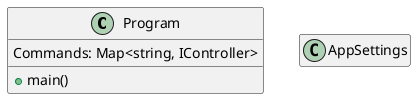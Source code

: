 @startuml MainProgramModel
    '!include DatabaseObjectModel.puml!0

    hide empty members
    page 2x2
    skinparam pageMargin 10
    skinparam pageExternalColor gray
    skinparam pageBorderColor black
    

    class Program{
        Commands: Map<string, IController>
        + main()
    }

    class AppSettings{
        /' showColorNames()
        darkMode()
        lightMode() '/
    }  

@enduml